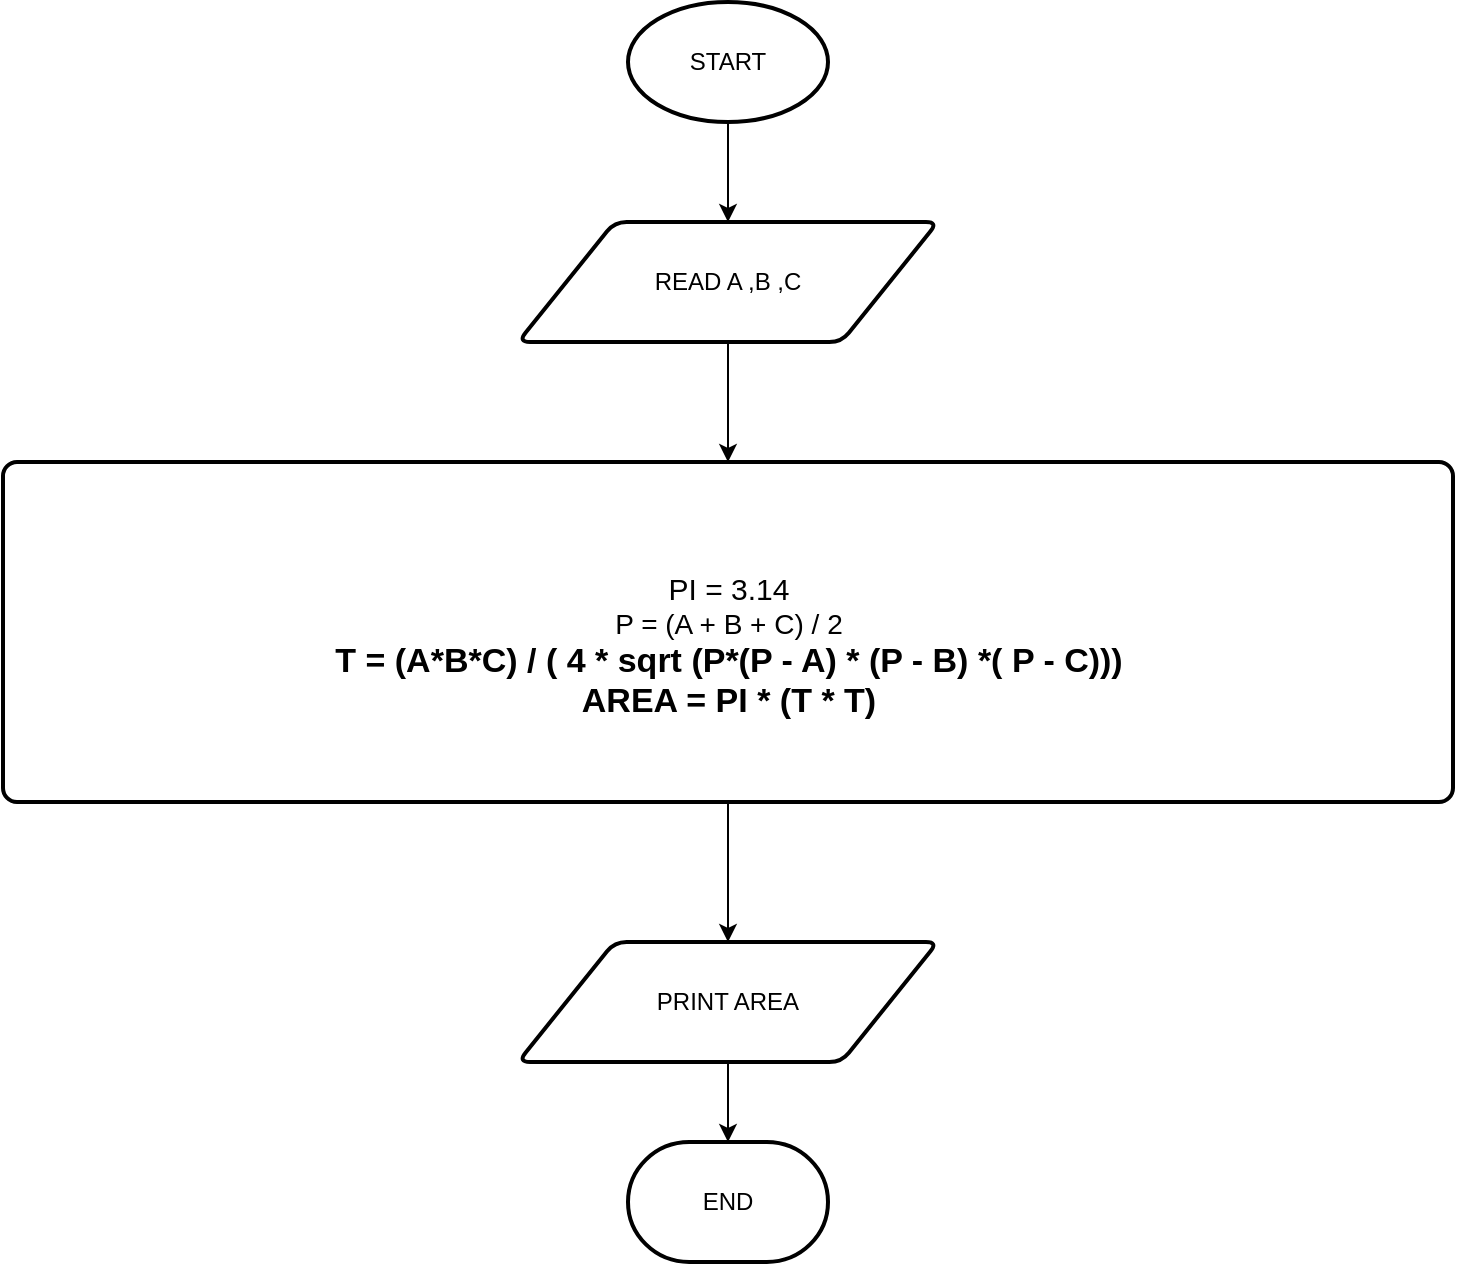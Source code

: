<mxfile version="25.0.3">
  <diagram id="C5RBs43oDa-KdzZeNtuy" name="Page-1">
    <mxGraphModel dx="1290" dy="530" grid="1" gridSize="10" guides="1" tooltips="1" connect="1" arrows="1" fold="1" page="1" pageScale="1" pageWidth="827" pageHeight="1169" math="0" shadow="0">
      <root>
        <mxCell id="WIyWlLk6GJQsqaUBKTNV-0" />
        <mxCell id="WIyWlLk6GJQsqaUBKTNV-1" parent="WIyWlLk6GJQsqaUBKTNV-0" />
        <mxCell id="QVikMXQ2vy21BY4Ptrfa-5" style="edgeStyle=orthogonalEdgeStyle;rounded=0;orthogonalLoop=1;jettySize=auto;html=1;exitX=0.5;exitY=1;exitDx=0;exitDy=0;exitPerimeter=0;entryX=0.5;entryY=0;entryDx=0;entryDy=0;" edge="1" parent="WIyWlLk6GJQsqaUBKTNV-1" source="QVikMXQ2vy21BY4Ptrfa-0" target="QVikMXQ2vy21BY4Ptrfa-1">
          <mxGeometry relative="1" as="geometry" />
        </mxCell>
        <mxCell id="QVikMXQ2vy21BY4Ptrfa-0" value="START" style="strokeWidth=2;html=1;shape=mxgraph.flowchart.start_1;whiteSpace=wrap;" vertex="1" parent="WIyWlLk6GJQsqaUBKTNV-1">
          <mxGeometry x="350" y="40" width="100" height="60" as="geometry" />
        </mxCell>
        <mxCell id="QVikMXQ2vy21BY4Ptrfa-6" style="edgeStyle=orthogonalEdgeStyle;rounded=0;orthogonalLoop=1;jettySize=auto;html=1;exitX=0.5;exitY=1;exitDx=0;exitDy=0;" edge="1" parent="WIyWlLk6GJQsqaUBKTNV-1" source="QVikMXQ2vy21BY4Ptrfa-1" target="QVikMXQ2vy21BY4Ptrfa-2">
          <mxGeometry relative="1" as="geometry" />
        </mxCell>
        <mxCell id="QVikMXQ2vy21BY4Ptrfa-1" value="READ A ,B ,C" style="shape=parallelogram;html=1;strokeWidth=2;perimeter=parallelogramPerimeter;whiteSpace=wrap;rounded=1;arcSize=12;size=0.23;" vertex="1" parent="WIyWlLk6GJQsqaUBKTNV-1">
          <mxGeometry x="295" y="150" width="210" height="60" as="geometry" />
        </mxCell>
        <mxCell id="QVikMXQ2vy21BY4Ptrfa-8" style="edgeStyle=orthogonalEdgeStyle;rounded=0;orthogonalLoop=1;jettySize=auto;html=1;exitX=0.5;exitY=1;exitDx=0;exitDy=0;entryX=0.5;entryY=0;entryDx=0;entryDy=0;" edge="1" parent="WIyWlLk6GJQsqaUBKTNV-1" source="QVikMXQ2vy21BY4Ptrfa-2" target="QVikMXQ2vy21BY4Ptrfa-3">
          <mxGeometry relative="1" as="geometry" />
        </mxCell>
        <mxCell id="QVikMXQ2vy21BY4Ptrfa-2" value="&lt;div&gt;&lt;br&gt;&lt;/div&gt;&lt;div&gt;&lt;font style=&quot;font-size: 15px;&quot;&gt;PI = 3.14&lt;/font&gt;&lt;/div&gt;&lt;font style=&quot;font-size: 14px;&quot;&gt;P = (A + B + C) / 2&lt;/font&gt;&lt;div&gt;&lt;b&gt;&lt;font style=&quot;font-size: 17px;&quot;&gt;T = (A*B*C) / ( 4 * sqrt (P*(P - A) * (P - B) *( P - C)))&lt;/font&gt;&lt;/b&gt;&lt;/div&gt;&lt;div&gt;&lt;span style=&quot;font-size: 17px;&quot;&gt;&lt;b&gt;AREA = PI * (T * T)&lt;/b&gt;&lt;/span&gt;&lt;/div&gt;" style="rounded=1;whiteSpace=wrap;html=1;absoluteArcSize=1;arcSize=14;strokeWidth=2;" vertex="1" parent="WIyWlLk6GJQsqaUBKTNV-1">
          <mxGeometry x="37.5" y="270" width="725" height="170" as="geometry" />
        </mxCell>
        <mxCell id="QVikMXQ2vy21BY4Ptrfa-3" value="PRINT AREA" style="shape=parallelogram;html=1;strokeWidth=2;perimeter=parallelogramPerimeter;whiteSpace=wrap;rounded=1;arcSize=12;size=0.23;" vertex="1" parent="WIyWlLk6GJQsqaUBKTNV-1">
          <mxGeometry x="295" y="510" width="210" height="60" as="geometry" />
        </mxCell>
        <mxCell id="QVikMXQ2vy21BY4Ptrfa-4" value="END" style="strokeWidth=2;html=1;shape=mxgraph.flowchart.terminator;whiteSpace=wrap;" vertex="1" parent="WIyWlLk6GJQsqaUBKTNV-1">
          <mxGeometry x="350" y="610" width="100" height="60" as="geometry" />
        </mxCell>
        <mxCell id="QVikMXQ2vy21BY4Ptrfa-9" style="edgeStyle=orthogonalEdgeStyle;rounded=0;orthogonalLoop=1;jettySize=auto;html=1;exitX=0.5;exitY=1;exitDx=0;exitDy=0;entryX=0.5;entryY=0;entryDx=0;entryDy=0;entryPerimeter=0;" edge="1" parent="WIyWlLk6GJQsqaUBKTNV-1" source="QVikMXQ2vy21BY4Ptrfa-3" target="QVikMXQ2vy21BY4Ptrfa-4">
          <mxGeometry relative="1" as="geometry" />
        </mxCell>
      </root>
    </mxGraphModel>
  </diagram>
</mxfile>
